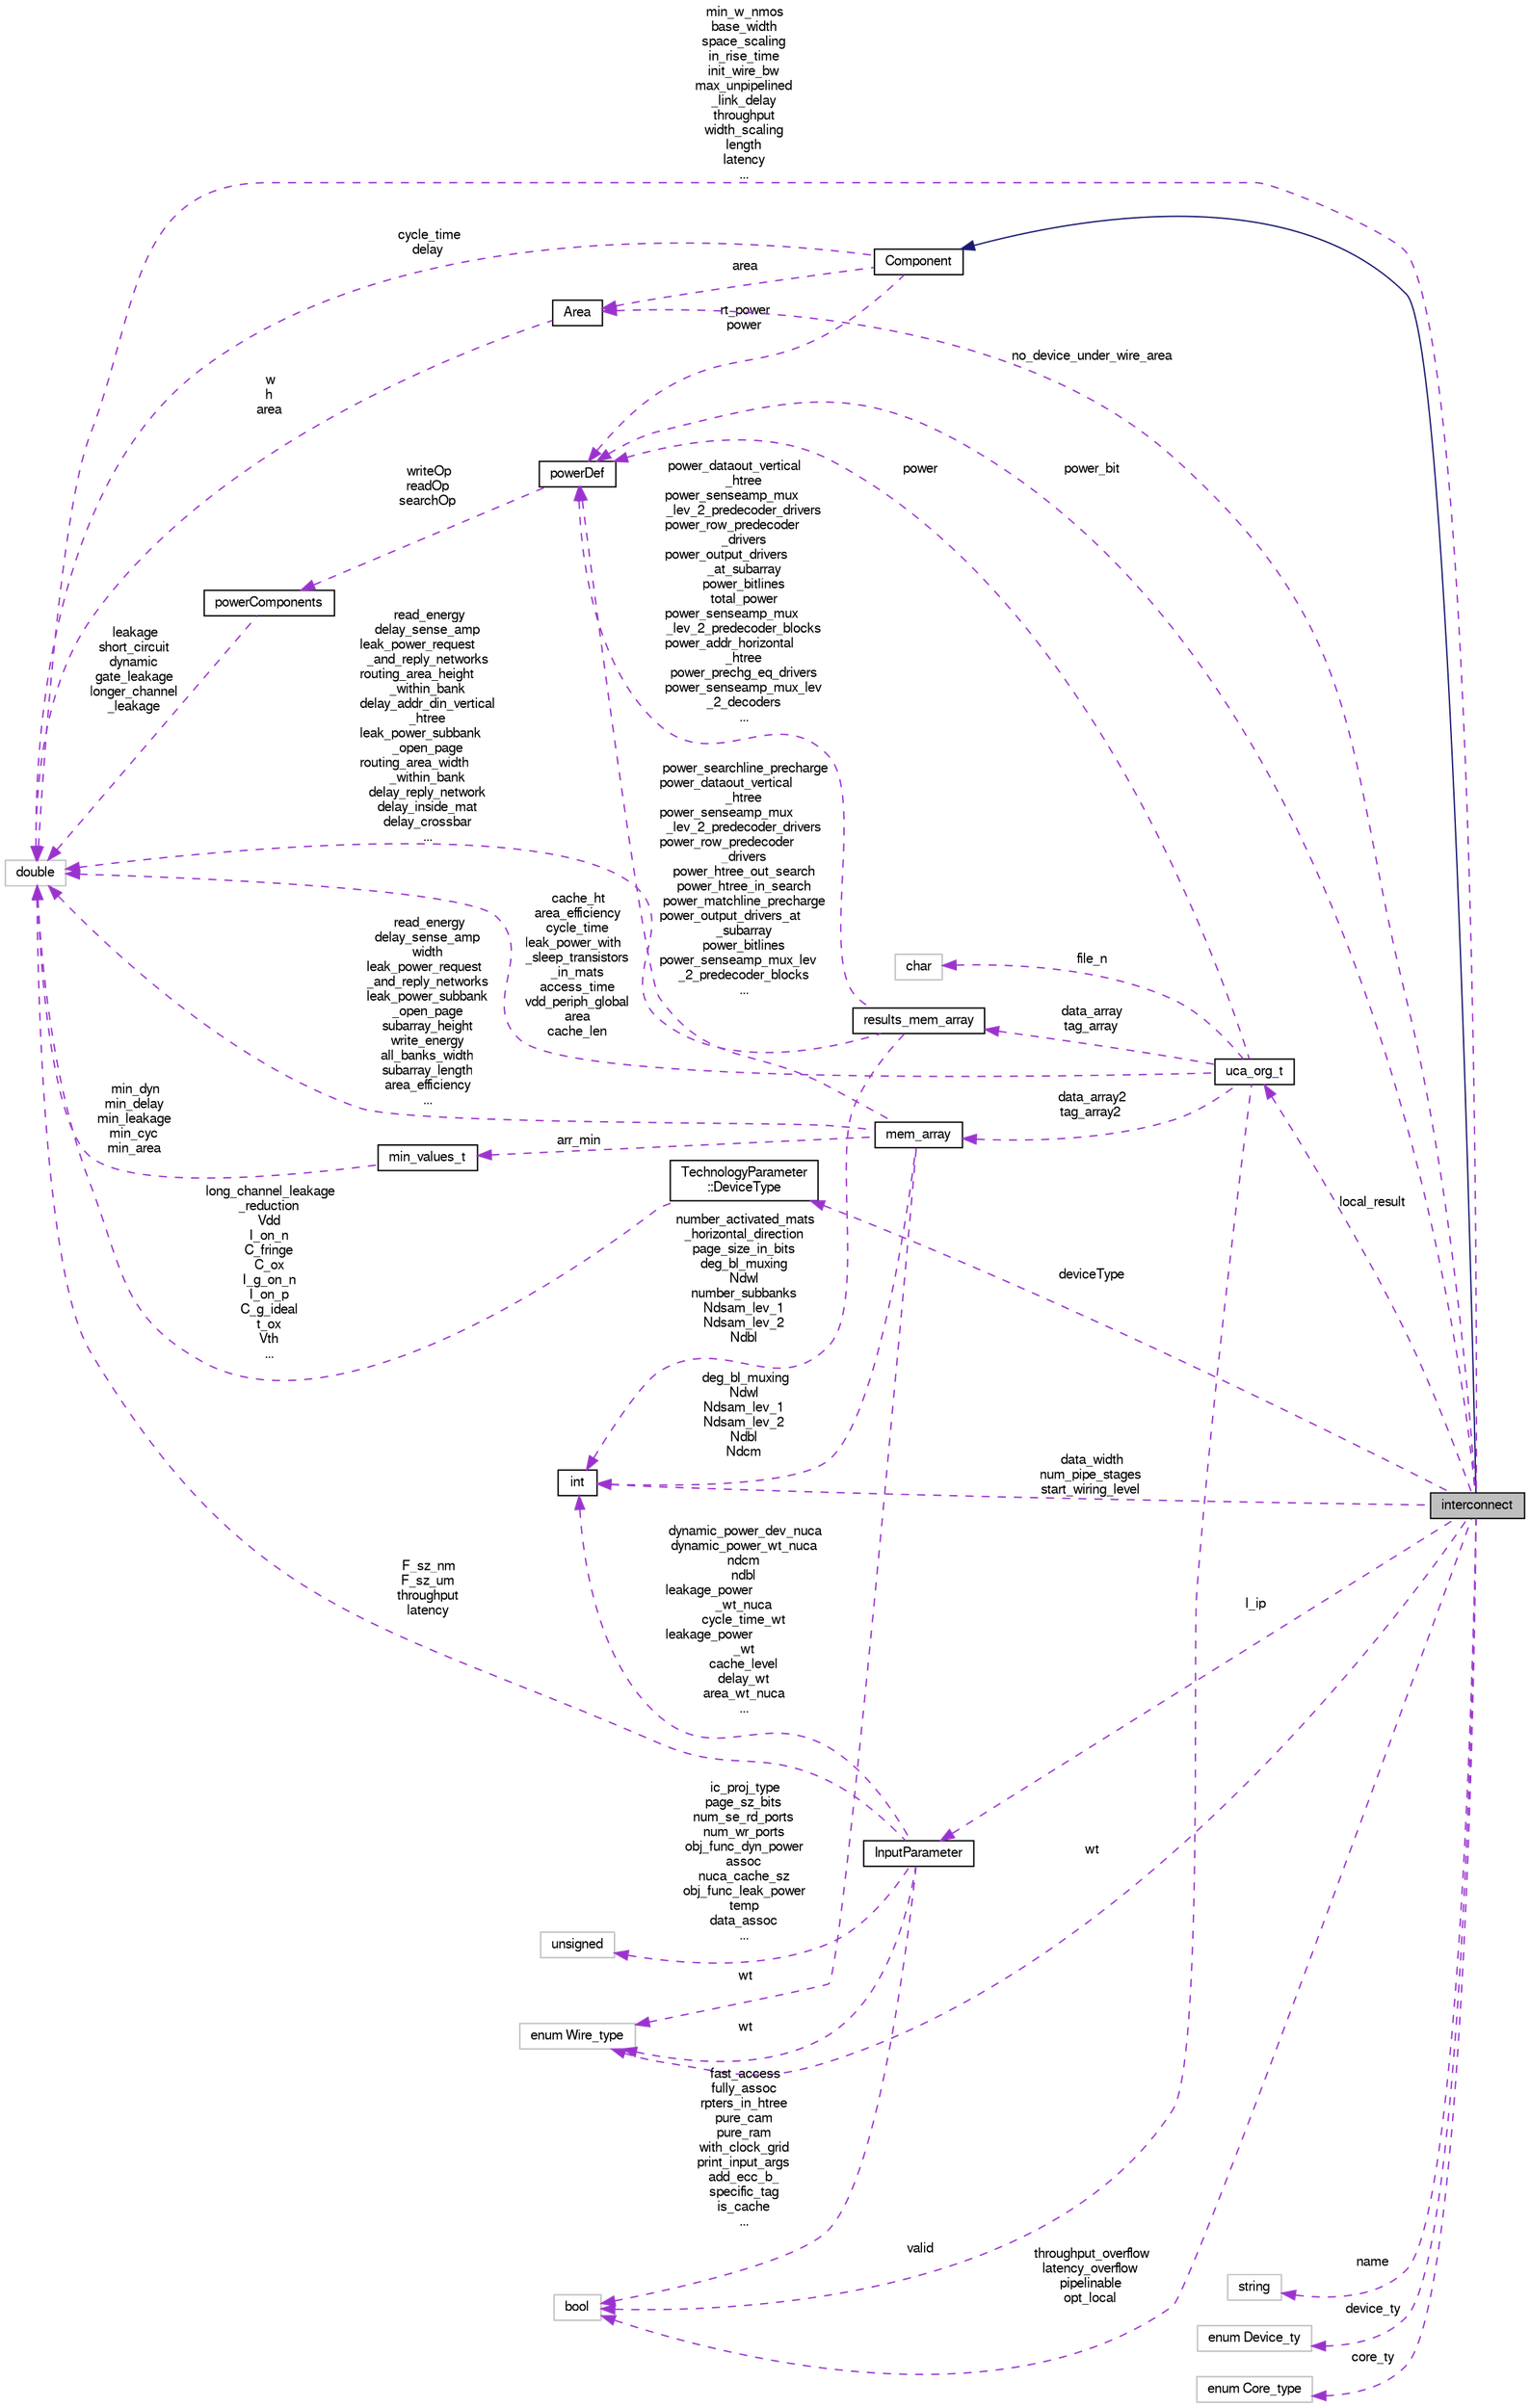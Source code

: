 digraph "interconnect"
{
  bgcolor="transparent";
  edge [fontname="FreeSans",fontsize="10",labelfontname="FreeSans",labelfontsize="10"];
  node [fontname="FreeSans",fontsize="10",shape=record];
  rankdir="LR";
  Node2 [label="interconnect",height=0.2,width=0.4,color="black", fillcolor="grey75", style="filled", fontcolor="black"];
  Node3 -> Node2 [dir="back",color="midnightblue",fontsize="10",style="solid",fontname="FreeSans"];
  Node3 [label="Component",height=0.2,width=0.4,color="black",URL="$classComponent.html"];
  Node4 -> Node3 [dir="back",color="darkorchid3",fontsize="10",style="dashed",label=" cycle_time\ndelay" ,fontname="FreeSans"];
  Node4 [label="double",height=0.2,width=0.4,color="grey75"];
  Node5 -> Node3 [dir="back",color="darkorchid3",fontsize="10",style="dashed",label=" rt_power\npower" ,fontname="FreeSans"];
  Node5 [label="powerDef",height=0.2,width=0.4,color="black",URL="$classpowerDef.html"];
  Node6 -> Node5 [dir="back",color="darkorchid3",fontsize="10",style="dashed",label=" writeOp\nreadOp\nsearchOp" ,fontname="FreeSans"];
  Node6 [label="powerComponents",height=0.2,width=0.4,color="black",URL="$classpowerComponents.html"];
  Node4 -> Node6 [dir="back",color="darkorchid3",fontsize="10",style="dashed",label=" leakage\nshort_circuit\ndynamic\ngate_leakage\nlonger_channel\l_leakage" ,fontname="FreeSans"];
  Node7 -> Node3 [dir="back",color="darkorchid3",fontsize="10",style="dashed",label=" area" ,fontname="FreeSans"];
  Node7 [label="Area",height=0.2,width=0.4,color="black",URL="$classArea.html"];
  Node4 -> Node7 [dir="back",color="darkorchid3",fontsize="10",style="dashed",label=" w\nh\narea" ,fontname="FreeSans"];
  Node4 -> Node2 [dir="back",color="darkorchid3",fontsize="10",style="dashed",label=" min_w_nmos\nbase_width\nspace_scaling\nin_rise_time\ninit_wire_bw\nmax_unpipelined\l_link_delay\nthroughput\nwidth_scaling\nlength\nlatency\n..." ,fontname="FreeSans"];
  Node8 -> Node2 [dir="back",color="darkorchid3",fontsize="10",style="dashed",label=" name" ,fontname="FreeSans"];
  Node8 [label="string",height=0.2,width=0.4,color="grey75"];
  Node9 -> Node2 [dir="back",color="darkorchid3",fontsize="10",style="dashed",label=" device_ty" ,fontname="FreeSans"];
  Node9 [label="enum Device_ty",height=0.2,width=0.4,color="grey75"];
  Node5 -> Node2 [dir="back",color="darkorchid3",fontsize="10",style="dashed",label=" power_bit" ,fontname="FreeSans"];
  Node10 -> Node2 [dir="back",color="darkorchid3",fontsize="10",style="dashed",label=" local_result" ,fontname="FreeSans"];
  Node10 [label="uca_org_t",height=0.2,width=0.4,color="black",URL="$classuca__org__t.html"];
  Node4 -> Node10 [dir="back",color="darkorchid3",fontsize="10",style="dashed",label=" cache_ht\narea_efficiency\ncycle_time\nleak_power_with\l_sleep_transistors\l_in_mats\naccess_time\nvdd_periph_global\narea\ncache_len" ,fontname="FreeSans"];
  Node11 -> Node10 [dir="back",color="darkorchid3",fontsize="10",style="dashed",label=" file_n" ,fontname="FreeSans"];
  Node11 [label="char",height=0.2,width=0.4,color="grey75"];
  Node5 -> Node10 [dir="back",color="darkorchid3",fontsize="10",style="dashed",label=" power" ,fontname="FreeSans"];
  Node12 -> Node10 [dir="back",color="darkorchid3",fontsize="10",style="dashed",label=" data_array2\ntag_array2" ,fontname="FreeSans"];
  Node12 [label="mem_array",height=0.2,width=0.4,color="black",URL="$classmem__array.html"];
  Node4 -> Node12 [dir="back",color="darkorchid3",fontsize="10",style="dashed",label=" read_energy\ndelay_sense_amp\nwidth\nleak_power_request\l_and_reply_networks\nleak_power_subbank\l_open_page\nsubarray_height\nwrite_energy\nall_banks_width\nsubarray_length\narea_efficiency\n..." ,fontname="FreeSans"];
  Node13 -> Node12 [dir="back",color="darkorchid3",fontsize="10",style="dashed",label=" arr_min" ,fontname="FreeSans"];
  Node13 [label="min_values_t",height=0.2,width=0.4,color="black",URL="$classmin__values__t.html"];
  Node4 -> Node13 [dir="back",color="darkorchid3",fontsize="10",style="dashed",label=" min_dyn\nmin_delay\nmin_leakage\nmin_cyc\nmin_area" ,fontname="FreeSans"];
  Node5 -> Node12 [dir="back",color="darkorchid3",fontsize="10",style="dashed",label=" power_searchline_precharge\npower_dataout_vertical\l_htree\npower_senseamp_mux\l_lev_2_predecoder_drivers\npower_row_predecoder\l_drivers\npower_htree_out_search\npower_htree_in_search\npower_matchline_precharge\npower_output_drivers_at\l_subarray\npower_bitlines\npower_senseamp_mux_lev\l_2_predecoder_blocks\n..." ,fontname="FreeSans"];
  Node14 -> Node12 [dir="back",color="darkorchid3",fontsize="10",style="dashed",label=" deg_bl_muxing\nNdwl\nNdsam_lev_1\nNdsam_lev_2\nNdbl\nNdcm" ,fontname="FreeSans"];
  Node14 [label="int",height=0.2,width=0.4,color="black",URL="$classint.html"];
  Node15 -> Node12 [dir="back",color="darkorchid3",fontsize="10",style="dashed",label=" wt" ,fontname="FreeSans"];
  Node15 [label="enum Wire_type",height=0.2,width=0.4,color="grey75"];
  Node16 -> Node10 [dir="back",color="darkorchid3",fontsize="10",style="dashed",label=" data_array\ntag_array" ,fontname="FreeSans"];
  Node16 [label="results_mem_array",height=0.2,width=0.4,color="black",URL="$structresults__mem__array.html"];
  Node4 -> Node16 [dir="back",color="darkorchid3",fontsize="10",style="dashed",label=" read_energy\ndelay_sense_amp\nleak_power_request\l_and_reply_networks\nrouting_area_height\l_within_bank\ndelay_addr_din_vertical\l_htree\nleak_power_subbank\l_open_page\nrouting_area_width\l_within_bank\ndelay_reply_network\ndelay_inside_mat\ndelay_crossbar\n..." ,fontname="FreeSans"];
  Node5 -> Node16 [dir="back",color="darkorchid3",fontsize="10",style="dashed",label=" power_dataout_vertical\l_htree\npower_senseamp_mux\l_lev_2_predecoder_drivers\npower_row_predecoder\l_drivers\npower_output_drivers\l_at_subarray\npower_bitlines\ntotal_power\npower_senseamp_mux\l_lev_2_predecoder_blocks\npower_addr_horizontal\l_htree\npower_prechg_eq_drivers\npower_senseamp_mux_lev\l_2_decoders\n..." ,fontname="FreeSans"];
  Node14 -> Node16 [dir="back",color="darkorchid3",fontsize="10",style="dashed",label=" number_activated_mats\l_horizontal_direction\npage_size_in_bits\ndeg_bl_muxing\nNdwl\nnumber_subbanks\nNdsam_lev_1\nNdsam_lev_2\nNdbl" ,fontname="FreeSans"];
  Node17 -> Node10 [dir="back",color="darkorchid3",fontsize="10",style="dashed",label=" valid" ,fontname="FreeSans"];
  Node17 [label="bool",height=0.2,width=0.4,color="grey75"];
  Node14 -> Node2 [dir="back",color="darkorchid3",fontsize="10",style="dashed",label=" data_width\nnum_pipe_stages\nstart_wiring_level" ,fontname="FreeSans"];
  Node17 -> Node2 [dir="back",color="darkorchid3",fontsize="10",style="dashed",label=" throughput_overflow\nlatency_overflow\npipelinable\nopt_local" ,fontname="FreeSans"];
  Node7 -> Node2 [dir="back",color="darkorchid3",fontsize="10",style="dashed",label=" no_device_under_wire_area" ,fontname="FreeSans"];
  Node15 -> Node2 [dir="back",color="darkorchid3",fontsize="10",style="dashed",label=" wt" ,fontname="FreeSans"];
  Node18 -> Node2 [dir="back",color="darkorchid3",fontsize="10",style="dashed",label=" l_ip" ,fontname="FreeSans"];
  Node18 [label="InputParameter",height=0.2,width=0.4,color="black",URL="$classInputParameter.html"];
  Node4 -> Node18 [dir="back",color="darkorchid3",fontsize="10",style="dashed",label=" F_sz_nm\nF_sz_um\nthroughput\nlatency" ,fontname="FreeSans"];
  Node14 -> Node18 [dir="back",color="darkorchid3",fontsize="10",style="dashed",label=" dynamic_power_dev_nuca\ndynamic_power_wt_nuca\nndcm\nndbl\nleakage_power\l_wt_nuca\ncycle_time_wt\nleakage_power\l_wt\ncache_level\ndelay_wt\narea_wt_nuca\n..." ,fontname="FreeSans"];
  Node17 -> Node18 [dir="back",color="darkorchid3",fontsize="10",style="dashed",label=" fast_access\nfully_assoc\nrpters_in_htree\npure_cam\npure_ram\nwith_clock_grid\nprint_input_args\nadd_ecc_b_\nspecific_tag\nis_cache\n..." ,fontname="FreeSans"];
  Node15 -> Node18 [dir="back",color="darkorchid3",fontsize="10",style="dashed",label=" wt" ,fontname="FreeSans"];
  Node19 -> Node18 [dir="back",color="darkorchid3",fontsize="10",style="dashed",label=" ic_proj_type\npage_sz_bits\nnum_se_rd_ports\nnum_wr_ports\nobj_func_dyn_power\nassoc\nnuca_cache_sz\nobj_func_leak_power\ntemp\ndata_assoc\n..." ,fontname="FreeSans"];
  Node19 [label="unsigned",height=0.2,width=0.4,color="grey75"];
  Node20 -> Node2 [dir="back",color="darkorchid3",fontsize="10",style="dashed",label=" deviceType" ,fontname="FreeSans"];
  Node20 [label="TechnologyParameter\l::DeviceType",height=0.2,width=0.4,color="black",URL="$classTechnologyParameter_1_1DeviceType.html"];
  Node4 -> Node20 [dir="back",color="darkorchid3",fontsize="10",style="dashed",label=" long_channel_leakage\l_reduction\nVdd\nI_on_n\nC_fringe\nC_ox\nI_g_on_n\nI_on_p\nC_g_ideal\nt_ox\nVth\n..." ,fontname="FreeSans"];
  Node21 -> Node2 [dir="back",color="darkorchid3",fontsize="10",style="dashed",label=" core_ty" ,fontname="FreeSans"];
  Node21 [label="enum Core_type",height=0.2,width=0.4,color="grey75"];
}
